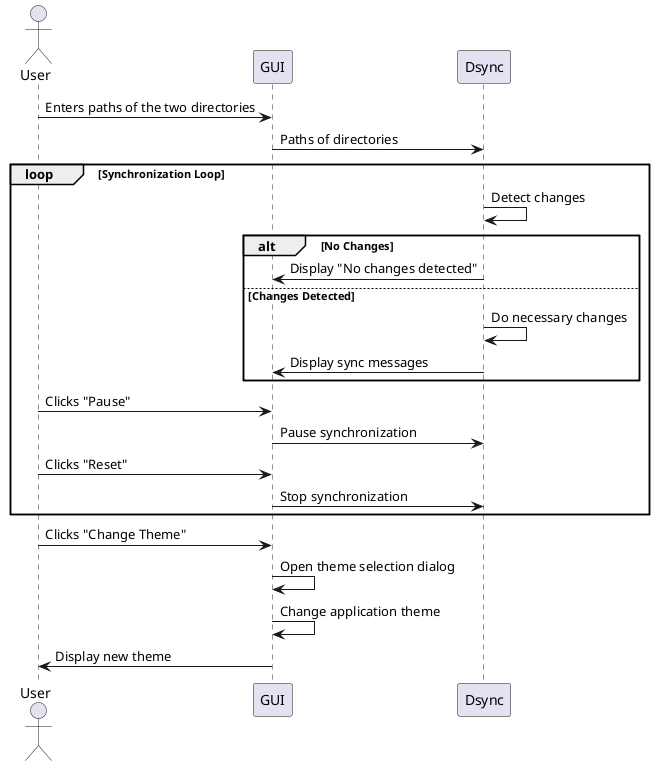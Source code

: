 @startuml
actor User
participant GUI
participant "Dsync" as SM

User->GUI: Enters paths of the two directories
GUI->SM: Paths of directories
loop Synchronization Loop
  SM->SM: Detect changes
  alt No Changes
    SM->GUI: Display "No changes detected"
  else Changes Detected
    SM->SM: Do necessary changes
    SM->GUI: Display sync messages
  end
  User->GUI: Clicks "Pause"
  GUI->SM: Pause synchronization
  User->GUI: Clicks "Reset"
  GUI->SM: Stop synchronization
end
User->GUI: Clicks "Change Theme"
GUI->GUI: Open theme selection dialog
GUI->GUI: Change application theme
GUI->User: Display new theme
@enduml
